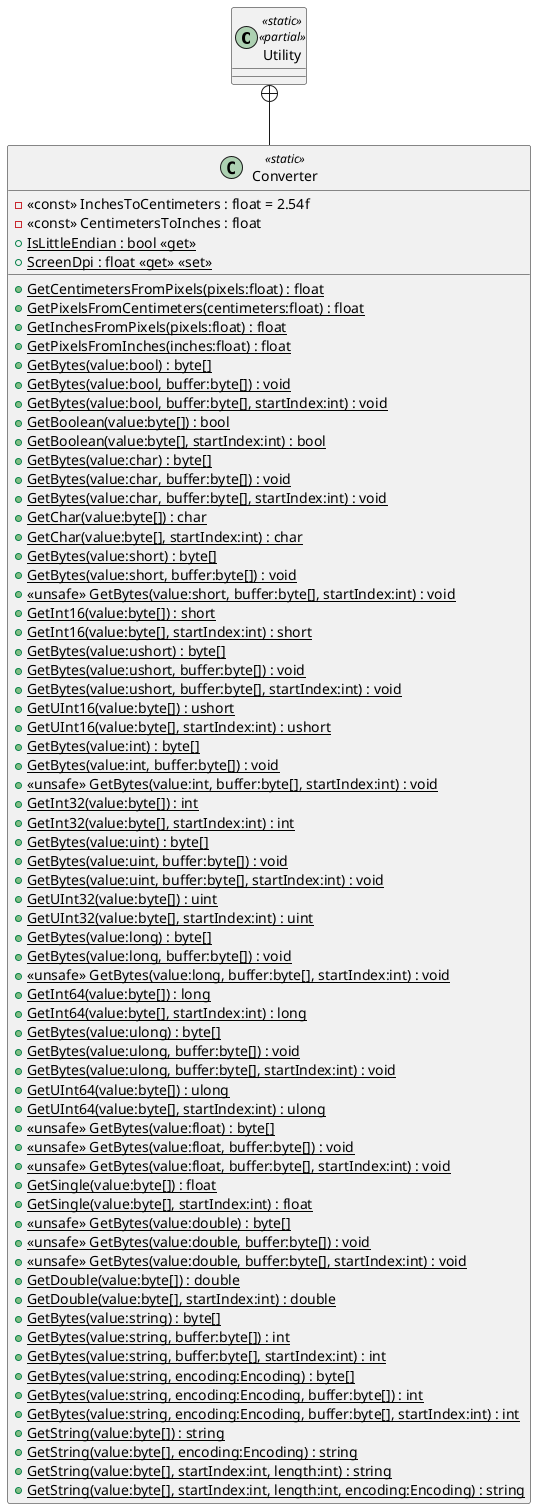 @startuml
class Utility <<static>> <<partial>> {
}
class Converter <<static>> {
    - <<const>> InchesToCentimeters : float = 2.54f
    - <<const>> CentimetersToInches : float
    + {static} IsLittleEndian : bool <<get>>
    + {static} ScreenDpi : float <<get>> <<set>>
    + {static} GetCentimetersFromPixels(pixels:float) : float
    + {static} GetPixelsFromCentimeters(centimeters:float) : float
    + {static} GetInchesFromPixels(pixels:float) : float
    + {static} GetPixelsFromInches(inches:float) : float
    + {static} GetBytes(value:bool) : byte[]
    + {static} GetBytes(value:bool, buffer:byte[]) : void
    + {static} GetBytes(value:bool, buffer:byte[], startIndex:int) : void
    + {static} GetBoolean(value:byte[]) : bool
    + {static} GetBoolean(value:byte[], startIndex:int) : bool
    + {static} GetBytes(value:char) : byte[]
    + {static} GetBytes(value:char, buffer:byte[]) : void
    + {static} GetBytes(value:char, buffer:byte[], startIndex:int) : void
    + {static} GetChar(value:byte[]) : char
    + {static} GetChar(value:byte[], startIndex:int) : char
    + {static} GetBytes(value:short) : byte[]
    + {static} GetBytes(value:short, buffer:byte[]) : void
    + {static} <<unsafe>> GetBytes(value:short, buffer:byte[], startIndex:int) : void
    + {static} GetInt16(value:byte[]) : short
    + {static} GetInt16(value:byte[], startIndex:int) : short
    + {static} GetBytes(value:ushort) : byte[]
    + {static} GetBytes(value:ushort, buffer:byte[]) : void
    + {static} GetBytes(value:ushort, buffer:byte[], startIndex:int) : void
    + {static} GetUInt16(value:byte[]) : ushort
    + {static} GetUInt16(value:byte[], startIndex:int) : ushort
    + {static} GetBytes(value:int) : byte[]
    + {static} GetBytes(value:int, buffer:byte[]) : void
    + {static} <<unsafe>> GetBytes(value:int, buffer:byte[], startIndex:int) : void
    + {static} GetInt32(value:byte[]) : int
    + {static} GetInt32(value:byte[], startIndex:int) : int
    + {static} GetBytes(value:uint) : byte[]
    + {static} GetBytes(value:uint, buffer:byte[]) : void
    + {static} GetBytes(value:uint, buffer:byte[], startIndex:int) : void
    + {static} GetUInt32(value:byte[]) : uint
    + {static} GetUInt32(value:byte[], startIndex:int) : uint
    + {static} GetBytes(value:long) : byte[]
    + {static} GetBytes(value:long, buffer:byte[]) : void
    + {static} <<unsafe>> GetBytes(value:long, buffer:byte[], startIndex:int) : void
    + {static} GetInt64(value:byte[]) : long
    + {static} GetInt64(value:byte[], startIndex:int) : long
    + {static} GetBytes(value:ulong) : byte[]
    + {static} GetBytes(value:ulong, buffer:byte[]) : void
    + {static} GetBytes(value:ulong, buffer:byte[], startIndex:int) : void
    + {static} GetUInt64(value:byte[]) : ulong
    + {static} GetUInt64(value:byte[], startIndex:int) : ulong
    + {static} <<unsafe>> GetBytes(value:float) : byte[]
    + {static} <<unsafe>> GetBytes(value:float, buffer:byte[]) : void
    + {static} <<unsafe>> GetBytes(value:float, buffer:byte[], startIndex:int) : void
    + {static} GetSingle(value:byte[]) : float
    + {static} GetSingle(value:byte[], startIndex:int) : float
    + {static} <<unsafe>> GetBytes(value:double) : byte[]
    + {static} <<unsafe>> GetBytes(value:double, buffer:byte[]) : void
    + {static} <<unsafe>> GetBytes(value:double, buffer:byte[], startIndex:int) : void
    + {static} GetDouble(value:byte[]) : double
    + {static} GetDouble(value:byte[], startIndex:int) : double
    + {static} GetBytes(value:string) : byte[]
    + {static} GetBytes(value:string, buffer:byte[]) : int
    + {static} GetBytes(value:string, buffer:byte[], startIndex:int) : int
    + {static} GetBytes(value:string, encoding:Encoding) : byte[]
    + {static} GetBytes(value:string, encoding:Encoding, buffer:byte[]) : int
    + {static} GetBytes(value:string, encoding:Encoding, buffer:byte[], startIndex:int) : int
    + {static} GetString(value:byte[]) : string
    + {static} GetString(value:byte[], encoding:Encoding) : string
    + {static} GetString(value:byte[], startIndex:int, length:int) : string
    + {static} GetString(value:byte[], startIndex:int, length:int, encoding:Encoding) : string
}
Utility +-- Converter
@enduml
